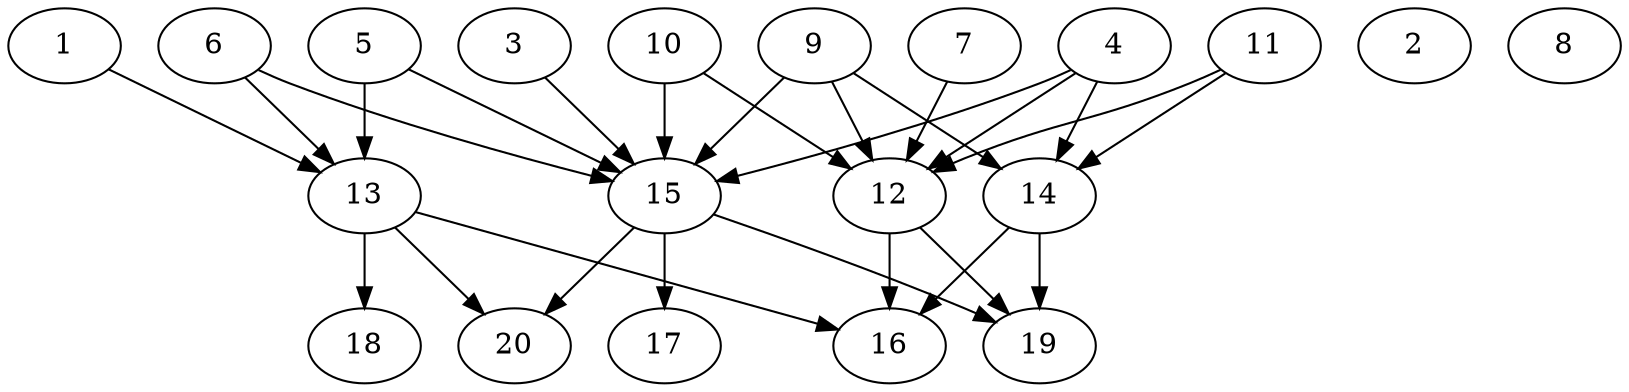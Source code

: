 // DAG automatically generated by daggen at Tue Jul 23 14:25:45 2019
// ./daggen --dot -n 20 --ccr 0.4 --fat 0.7 --regular 0.5 --density 0.6 --mindata 5242880 --maxdata 52428800 
digraph G {
  1 [size="120143360", alpha="0.18", expect_size="48057344"] 
  1 -> 13 [size ="48057344"]
  2 [size="104248320", alpha="0.15", expect_size="41699328"] 
  3 [size="64865280", alpha="0.15", expect_size="25946112"] 
  3 -> 15 [size ="25946112"]
  4 [size="124802560", alpha="0.06", expect_size="49921024"] 
  4 -> 12 [size ="49921024"]
  4 -> 14 [size ="49921024"]
  4 -> 15 [size ="49921024"]
  5 [size="119623680", alpha="0.06", expect_size="47849472"] 
  5 -> 13 [size ="47849472"]
  5 -> 15 [size ="47849472"]
  6 [size="26516480", alpha="0.08", expect_size="10606592"] 
  6 -> 13 [size ="10606592"]
  6 -> 15 [size ="10606592"]
  7 [size="14353920", alpha="0.13", expect_size="5741568"] 
  7 -> 12 [size ="5741568"]
  8 [size="44190720", alpha="0.13", expect_size="17676288"] 
  9 [size="88463360", alpha="0.03", expect_size="35385344"] 
  9 -> 12 [size ="35385344"]
  9 -> 14 [size ="35385344"]
  9 -> 15 [size ="35385344"]
  10 [size="29352960", alpha="0.04", expect_size="11741184"] 
  10 -> 12 [size ="11741184"]
  10 -> 15 [size ="11741184"]
  11 [size="103900160", alpha="0.01", expect_size="41560064"] 
  11 -> 12 [size ="41560064"]
  11 -> 14 [size ="41560064"]
  12 [size="95037440", alpha="0.05", expect_size="38014976"] 
  12 -> 16 [size ="38014976"]
  12 -> 19 [size ="38014976"]
  13 [size="65589760", alpha="0.09", expect_size="26235904"] 
  13 -> 16 [size ="26235904"]
  13 -> 18 [size ="26235904"]
  13 -> 20 [size ="26235904"]
  14 [size="34961920", alpha="0.09", expect_size="13984768"] 
  14 -> 16 [size ="13984768"]
  14 -> 19 [size ="13984768"]
  15 [size="71933440", alpha="0.19", expect_size="28773376"] 
  15 -> 17 [size ="28773376"]
  15 -> 19 [size ="28773376"]
  15 -> 20 [size ="28773376"]
  16 [size="107891200", alpha="0.13", expect_size="43156480"] 
  17 [size="35225600", alpha="0.15", expect_size="14090240"] 
  18 [size="109690880", alpha="0.18", expect_size="43876352"] 
  19 [size="70709760", alpha="0.13", expect_size="28283904"] 
  20 [size="91072000", alpha="0.07", expect_size="36428800"] 
}
